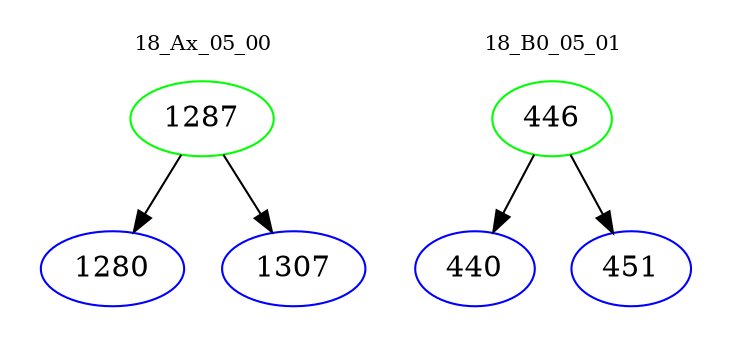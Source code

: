 digraph{
subgraph cluster_0 {
color = white
label = "18_Ax_05_00";
fontsize=10;
T0_1287 [label="1287", color="green"]
T0_1287 -> T0_1280 [color="black"]
T0_1280 [label="1280", color="blue"]
T0_1287 -> T0_1307 [color="black"]
T0_1307 [label="1307", color="blue"]
}
subgraph cluster_1 {
color = white
label = "18_B0_05_01";
fontsize=10;
T1_446 [label="446", color="green"]
T1_446 -> T1_440 [color="black"]
T1_440 [label="440", color="blue"]
T1_446 -> T1_451 [color="black"]
T1_451 [label="451", color="blue"]
}
}
